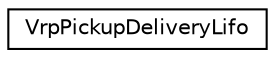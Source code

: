 digraph "Graphical Class Hierarchy"
{
 // LATEX_PDF_SIZE
  edge [fontname="Helvetica",fontsize="10",labelfontname="Helvetica",labelfontsize="10"];
  node [fontname="Helvetica",fontsize="10",shape=record];
  rankdir="LR";
  Node0 [label="VrpPickupDeliveryLifo",height=0.2,width=0.4,color="black", fillcolor="white", style="filled",URL="$classVrpPickupDeliveryLifo.html",tooltip="Minimal Pickup & Delivery Problem (PDP)."];
}
